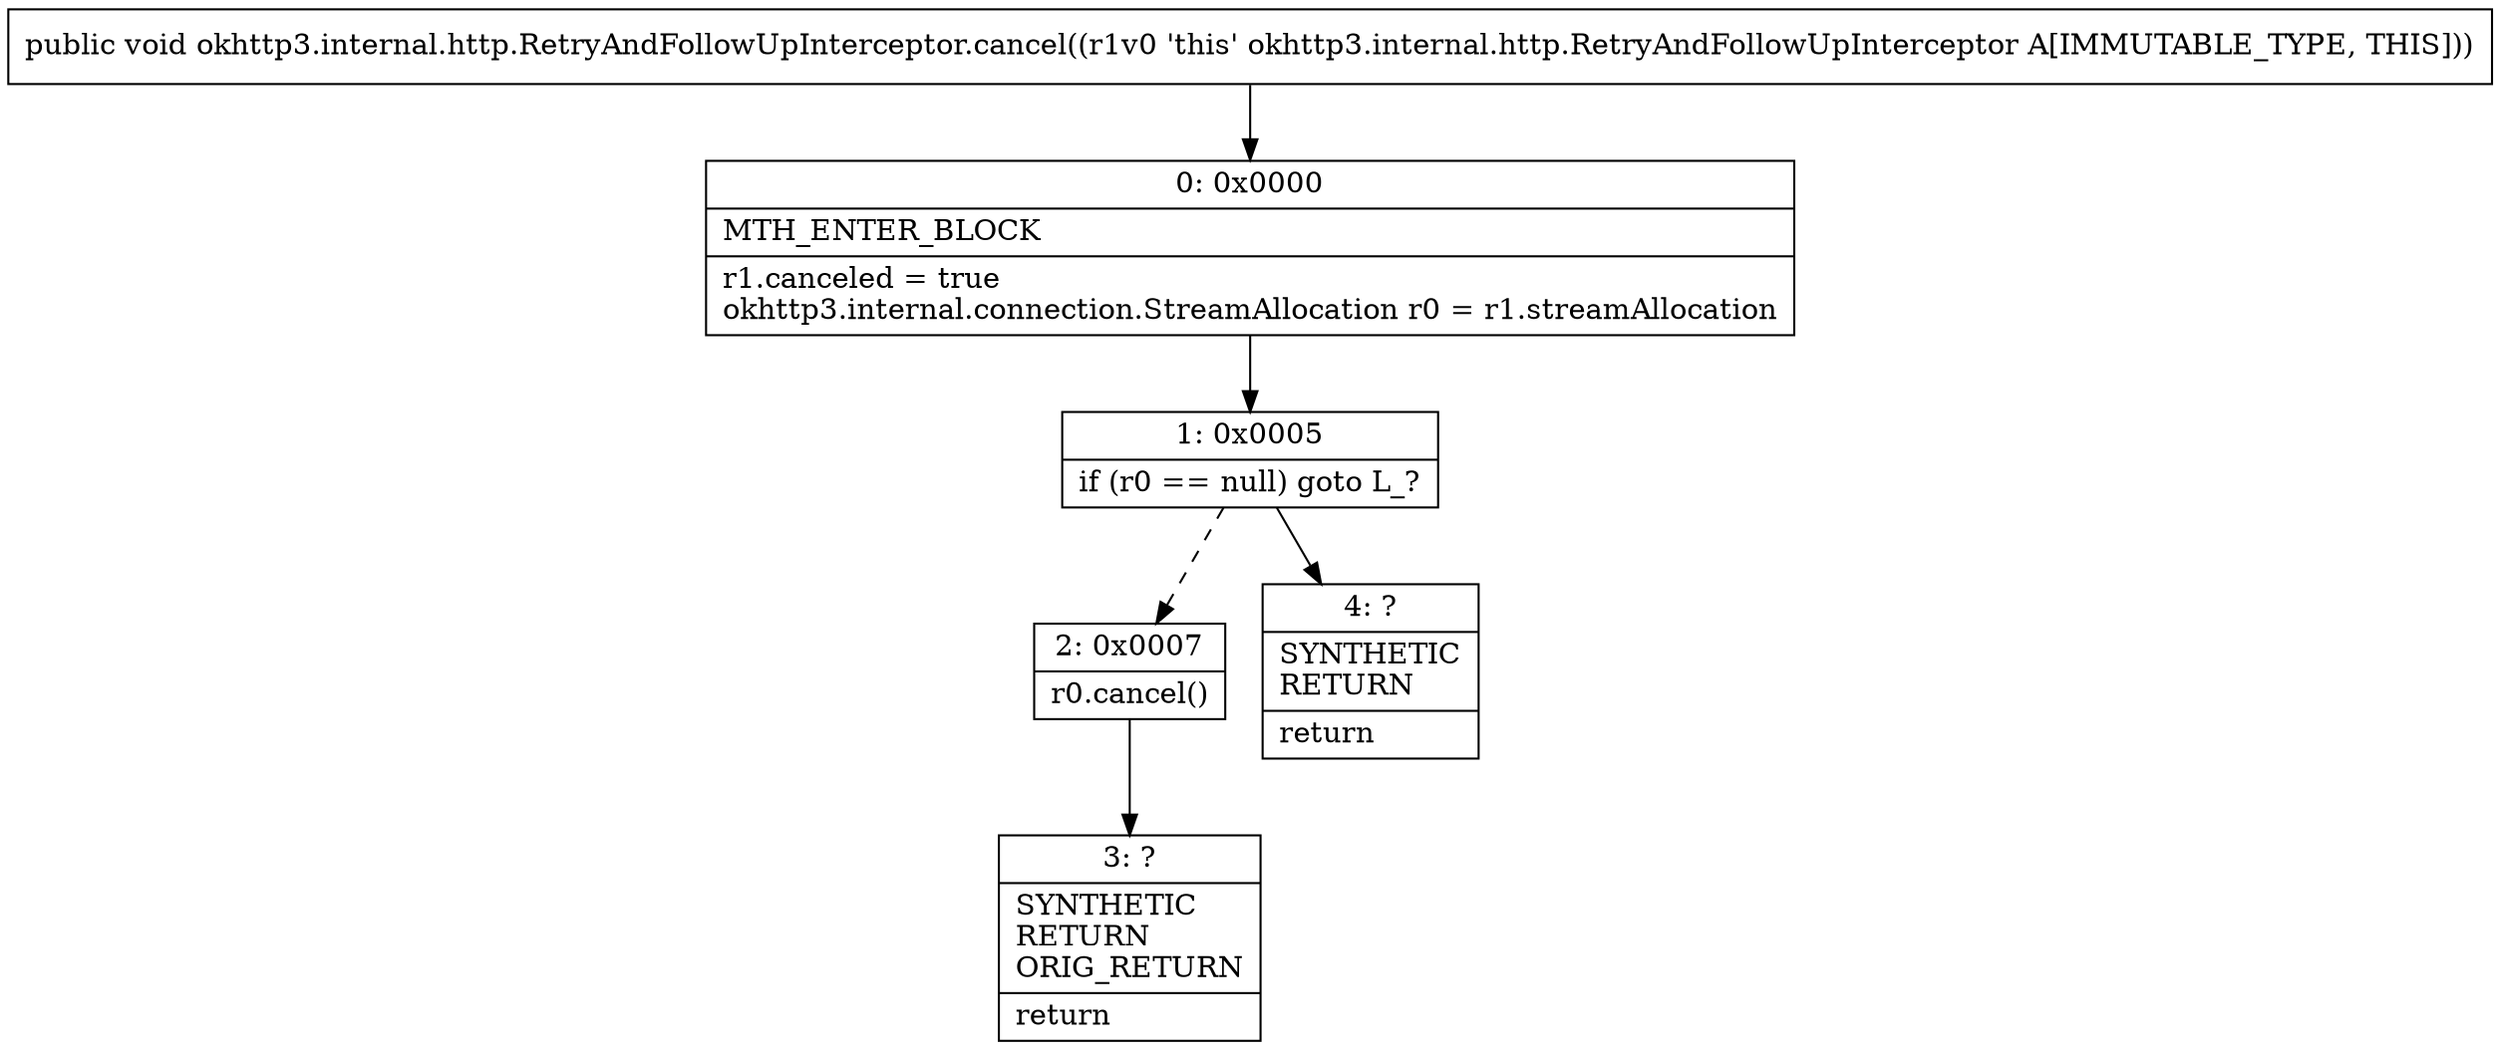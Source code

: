 digraph "CFG forokhttp3.internal.http.RetryAndFollowUpInterceptor.cancel()V" {
Node_0 [shape=record,label="{0\:\ 0x0000|MTH_ENTER_BLOCK\l|r1.canceled = true\lokhttp3.internal.connection.StreamAllocation r0 = r1.streamAllocation\l}"];
Node_1 [shape=record,label="{1\:\ 0x0005|if (r0 == null) goto L_?\l}"];
Node_2 [shape=record,label="{2\:\ 0x0007|r0.cancel()\l}"];
Node_3 [shape=record,label="{3\:\ ?|SYNTHETIC\lRETURN\lORIG_RETURN\l|return\l}"];
Node_4 [shape=record,label="{4\:\ ?|SYNTHETIC\lRETURN\l|return\l}"];
MethodNode[shape=record,label="{public void okhttp3.internal.http.RetryAndFollowUpInterceptor.cancel((r1v0 'this' okhttp3.internal.http.RetryAndFollowUpInterceptor A[IMMUTABLE_TYPE, THIS])) }"];
MethodNode -> Node_0;
Node_0 -> Node_1;
Node_1 -> Node_2[style=dashed];
Node_1 -> Node_4;
Node_2 -> Node_3;
}

